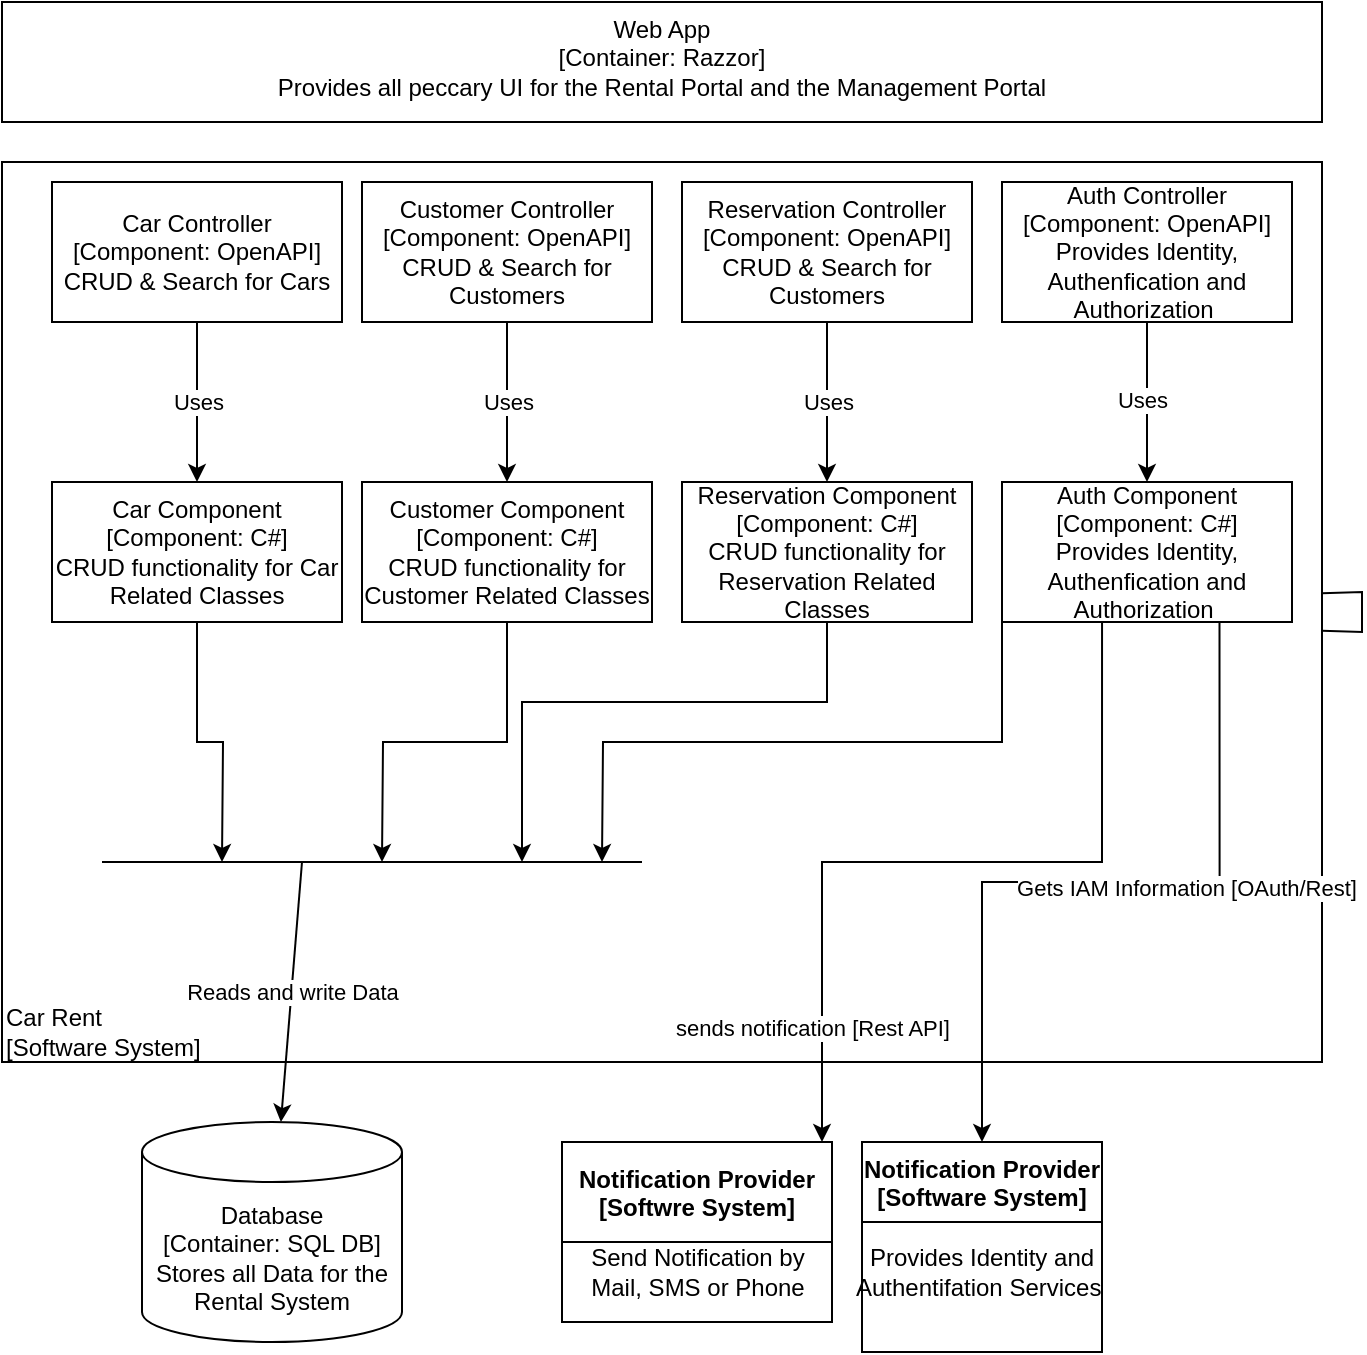 <mxfile version="20.3.0" type="github"><diagram id="8CPqfHhHUvQ159KA6zUy" name="Seite-1"><mxGraphModel dx="1296" dy="1650" grid="1" gridSize="10" guides="1" tooltips="1" connect="1" arrows="1" fold="1" page="1" pageScale="1" pageWidth="827" pageHeight="1169" math="0" shadow="0"><root><mxCell id="0"/><mxCell id="1" parent="0"/><mxCell id="TTw7TrBOl0EUvStgv37W-1" value="" style="rounded=0;whiteSpace=wrap;html=1;" parent="1" vertex="1"><mxGeometry x="80" y="190" width="660" height="450" as="geometry"/></mxCell><mxCell id="TTw7TrBOl0EUvStgv37W-16" style="edgeStyle=orthogonalEdgeStyle;rounded=0;orthogonalLoop=1;jettySize=auto;html=1;exitX=0.75;exitY=1;exitDx=0;exitDy=0;" parent="1" source="vyyehFut1DyqWIvWXy4r-9" target="TTw7TrBOl0EUvStgv37W-13" edge="1"><mxGeometry relative="1" as="geometry"><mxPoint x="540" y="530" as="sourcePoint"/></mxGeometry></mxCell><mxCell id="TTw7TrBOl0EUvStgv37W-18" value="Gets IAM Information [OAuth/Rest]" style="edgeLabel;html=1;align=center;verticalAlign=middle;resizable=0;points=[];" parent="TTw7TrBOl0EUvStgv37W-16" vertex="1" connectable="0"><mxGeometry x="-0.221" y="3" relative="1" as="geometry"><mxPoint as="offset"/></mxGeometry></mxCell><mxCell id="TTw7TrBOl0EUvStgv37W-17" value="sends notification [Rest API]" style="edgeStyle=orthogonalEdgeStyle;rounded=0;orthogonalLoop=1;jettySize=auto;html=1;exitX=0.345;exitY=1;exitDx=0;exitDy=0;exitPerimeter=0;" parent="1" source="vyyehFut1DyqWIvWXy4r-9" target="TTw7TrBOl0EUvStgv37W-11" edge="1"><mxGeometry x="0.718" y="-5" relative="1" as="geometry"><Array as="points"><mxPoint x="630" y="540"/><mxPoint x="490" y="540"/></Array><mxPoint as="offset"/><mxPoint x="482" y="530" as="sourcePoint"/></mxGeometry></mxCell><mxCell id="TTw7TrBOl0EUvStgv37W-11" value="Notification Provider&#10;[Softwre System]" style="swimlane;startSize=50;" parent="1" vertex="1"><mxGeometry x="360" y="680" width="135" height="90" as="geometry"/></mxCell><mxCell id="TTw7TrBOl0EUvStgv37W-12" value="Send Notification by Mail, SMS or Phone" style="text;html=1;strokeColor=none;fillColor=none;align=center;verticalAlign=middle;whiteSpace=wrap;rounded=0;" parent="TTw7TrBOl0EUvStgv37W-11" vertex="1"><mxGeometry x="12.5" y="30" width="110" height="70" as="geometry"/></mxCell><mxCell id="TTw7TrBOl0EUvStgv37W-13" value="Notification Provider &#10;[Software System]" style="swimlane;startSize=40;" parent="1" vertex="1"><mxGeometry x="510" y="680" width="120" height="105" as="geometry"/></mxCell><mxCell id="TTw7TrBOl0EUvStgv37W-14" value="Provides Identity and Authentifation&amp;nbsp;Services&amp;nbsp;" style="text;html=1;strokeColor=none;fillColor=none;align=center;verticalAlign=middle;whiteSpace=wrap;rounded=0;" parent="TTw7TrBOl0EUvStgv37W-13" vertex="1"><mxGeometry y="25" width="120" height="80" as="geometry"/></mxCell><mxCell id="lylFBPp8RukaKnLzk_j2-1" value="Car Rent &lt;br&gt;[Software System]" style="text;html=1;strokeColor=none;fillColor=none;align=left;verticalAlign=middle;whiteSpace=wrap;rounded=0;" parent="1" vertex="1"><mxGeometry x="80" y="610" width="130" height="30" as="geometry"/></mxCell><mxCell id="QnzB0JdY3iR67IemKKFD-4" value="Web App&lt;br&gt;[Container: Razzor]&lt;br&gt;Provides all peccary UI for the Rental Portal and the Management Portal" style="rounded=0;whiteSpace=wrap;html=1;verticalAlign=top;" parent="1" vertex="1"><mxGeometry x="80" y="110" width="660" height="60" as="geometry"/></mxCell><mxCell id="QnzB0JdY3iR67IemKKFD-5" value="Database&lt;br&gt;[Container: SQL DB]&lt;br&gt;Stores all Data for the Rental System" style="shape=cylinder3;whiteSpace=wrap;html=1;boundedLbl=1;backgroundOutline=1;size=15;" parent="1" vertex="1"><mxGeometry x="150" y="670" width="130" height="110" as="geometry"/></mxCell><mxCell id="vyyehFut1DyqWIvWXy4r-14" value="&lt;span style=&quot;caret-color: rgb(0, 0, 0); color: rgb(0, 0, 0); font-family: Helvetica; font-size: 11px; font-style: normal; font-variant-caps: normal; font-weight: normal; letter-spacing: normal; text-align: center; text-indent: 0px; text-transform: none; word-spacing: 0px; -webkit-text-stroke-width: 0px; background-color: rgb(255, 255, 255); text-decoration: none; float: none; display: inline !important;&quot;&gt;Uses&lt;/span&gt;" style="edgeStyle=orthogonalEdgeStyle;rounded=0;orthogonalLoop=1;jettySize=auto;html=1;exitX=0.5;exitY=1;exitDx=0;exitDy=0;entryX=0.5;entryY=0;entryDx=0;entryDy=0;" edge="1" parent="1" source="vyyehFut1DyqWIvWXy4r-1" target="vyyehFut1DyqWIvWXy4r-6"><mxGeometry relative="1" as="geometry"/></mxCell><mxCell id="vyyehFut1DyqWIvWXy4r-1" value="Car Controller&lt;br&gt;[Component: OpenAPI]&lt;br&gt;CRUD &amp;amp; Search for Cars" style="whiteSpace=wrap;html=1;" vertex="1" parent="1"><mxGeometry x="105" y="200" width="145" height="70" as="geometry"/></mxCell><mxCell id="vyyehFut1DyqWIvWXy4r-13" value="&lt;span style=&quot;caret-color: rgb(0, 0, 0); color: rgb(0, 0, 0); font-family: Helvetica; font-size: 11px; font-style: normal; font-variant-caps: normal; font-weight: normal; letter-spacing: normal; text-align: center; text-indent: 0px; text-transform: none; word-spacing: 0px; -webkit-text-stroke-width: 0px; background-color: rgb(255, 255, 255); text-decoration: none; float: none; display: inline !important;&quot;&gt;Uses&lt;/span&gt;" style="edgeStyle=orthogonalEdgeStyle;rounded=0;orthogonalLoop=1;jettySize=auto;html=1;exitX=0.5;exitY=1;exitDx=0;exitDy=0;" edge="1" parent="1" source="vyyehFut1DyqWIvWXy4r-2" target="vyyehFut1DyqWIvWXy4r-7"><mxGeometry relative="1" as="geometry"/></mxCell><mxCell id="vyyehFut1DyqWIvWXy4r-2" value="Customer Controller&lt;br&gt;[Component: OpenAPI]&lt;br&gt;CRUD &amp;amp; Search for Customers" style="whiteSpace=wrap;html=1;" vertex="1" parent="1"><mxGeometry x="260" y="200" width="145" height="70" as="geometry"/></mxCell><mxCell id="vyyehFut1DyqWIvWXy4r-12" value="&lt;span style=&quot;caret-color: rgb(0, 0, 0); color: rgb(0, 0, 0); font-family: Helvetica; font-size: 11px; font-style: normal; font-variant-caps: normal; font-weight: normal; letter-spacing: normal; text-align: center; text-indent: 0px; text-transform: none; word-spacing: 0px; -webkit-text-stroke-width: 0px; background-color: rgb(255, 255, 255); text-decoration: none; float: none; display: inline !important;&quot;&gt;Uses&lt;/span&gt;" style="edgeStyle=orthogonalEdgeStyle;rounded=0;orthogonalLoop=1;jettySize=auto;html=1;exitX=0.5;exitY=1;exitDx=0;exitDy=0;entryX=0.5;entryY=0;entryDx=0;entryDy=0;" edge="1" parent="1" source="vyyehFut1DyqWIvWXy4r-3" target="vyyehFut1DyqWIvWXy4r-8"><mxGeometry relative="1" as="geometry"/></mxCell><mxCell id="vyyehFut1DyqWIvWXy4r-3" value="Reservation Controller&lt;br&gt;[Component: OpenAPI]&lt;br&gt;CRUD &amp;amp; Search for Customers" style="whiteSpace=wrap;html=1;" vertex="1" parent="1"><mxGeometry x="420" y="200" width="145" height="70" as="geometry"/></mxCell><mxCell id="vyyehFut1DyqWIvWXy4r-10" style="edgeStyle=orthogonalEdgeStyle;rounded=0;orthogonalLoop=1;jettySize=auto;html=1;exitX=0.5;exitY=1;exitDx=0;exitDy=0;" edge="1" parent="1" source="vyyehFut1DyqWIvWXy4r-4" target="vyyehFut1DyqWIvWXy4r-9"><mxGeometry relative="1" as="geometry"/></mxCell><mxCell id="vyyehFut1DyqWIvWXy4r-11" value="Uses" style="edgeLabel;html=1;align=center;verticalAlign=middle;resizable=0;points=[];" vertex="1" connectable="0" parent="vyyehFut1DyqWIvWXy4r-10"><mxGeometry x="-0.025" y="-3" relative="1" as="geometry"><mxPoint as="offset"/></mxGeometry></mxCell><mxCell id="vyyehFut1DyqWIvWXy4r-4" value="Auth Controller&lt;br&gt;[Component: OpenAPI]&lt;br&gt;Provides Identity, Authenfication and Authorization&amp;nbsp;" style="whiteSpace=wrap;html=1;" vertex="1" parent="1"><mxGeometry x="580" y="200" width="145" height="70" as="geometry"/></mxCell><mxCell id="vyyehFut1DyqWIvWXy4r-17" style="edgeStyle=orthogonalEdgeStyle;rounded=0;orthogonalLoop=1;jettySize=auto;html=1;exitX=0.5;exitY=1;exitDx=0;exitDy=0;" edge="1" parent="1" source="vyyehFut1DyqWIvWXy4r-6"><mxGeometry relative="1" as="geometry"><mxPoint x="190" y="540" as="targetPoint"/></mxGeometry></mxCell><mxCell id="vyyehFut1DyqWIvWXy4r-6" value="Car Component&lt;br&gt;[Component:&amp;nbsp;C#]&lt;br&gt;CRUD functionality for Car Related Classes" style="whiteSpace=wrap;html=1;" vertex="1" parent="1"><mxGeometry x="105" y="350" width="145" height="70" as="geometry"/></mxCell><mxCell id="vyyehFut1DyqWIvWXy4r-18" style="edgeStyle=orthogonalEdgeStyle;rounded=0;orthogonalLoop=1;jettySize=auto;html=1;exitX=0.5;exitY=1;exitDx=0;exitDy=0;" edge="1" parent="1" source="vyyehFut1DyqWIvWXy4r-7"><mxGeometry relative="1" as="geometry"><mxPoint x="270" y="540" as="targetPoint"/></mxGeometry></mxCell><mxCell id="vyyehFut1DyqWIvWXy4r-7" value="Customer&amp;nbsp;Component&lt;br&gt;[Component:&amp;nbsp;C#]&lt;br&gt;CRUD functionality for Customer Related Classes" style="whiteSpace=wrap;html=1;" vertex="1" parent="1"><mxGeometry x="260" y="350" width="145" height="70" as="geometry"/></mxCell><mxCell id="vyyehFut1DyqWIvWXy4r-19" style="edgeStyle=orthogonalEdgeStyle;rounded=0;orthogonalLoop=1;jettySize=auto;html=1;exitX=0.5;exitY=1;exitDx=0;exitDy=0;" edge="1" parent="1" source="vyyehFut1DyqWIvWXy4r-8"><mxGeometry relative="1" as="geometry"><mxPoint x="340" y="540" as="targetPoint"/><Array as="points"><mxPoint x="493" y="460"/><mxPoint x="340" y="460"/></Array></mxGeometry></mxCell><mxCell id="vyyehFut1DyqWIvWXy4r-8" value="Reservation&amp;nbsp;Component&lt;br&gt;[Component:&amp;nbsp;C#]&lt;br&gt;CRUD functionality for Reservation Related Classes" style="whiteSpace=wrap;html=1;" vertex="1" parent="1"><mxGeometry x="420" y="350" width="145" height="70" as="geometry"/></mxCell><mxCell id="vyyehFut1DyqWIvWXy4r-20" style="edgeStyle=orthogonalEdgeStyle;rounded=0;orthogonalLoop=1;jettySize=auto;html=1;exitX=0;exitY=1;exitDx=0;exitDy=0;" edge="1" parent="1" source="vyyehFut1DyqWIvWXy4r-9"><mxGeometry relative="1" as="geometry"><mxPoint x="380" y="540" as="targetPoint"/></mxGeometry></mxCell><mxCell id="vyyehFut1DyqWIvWXy4r-9" value="Auth&amp;nbsp;Component&lt;br&gt;[Component: C#]&lt;br&gt;Provides Identity, Authenfication and Authorization&amp;nbsp;" style="whiteSpace=wrap;html=1;" vertex="1" parent="1"><mxGeometry x="580" y="350" width="145" height="70" as="geometry"/></mxCell><mxCell id="vyyehFut1DyqWIvWXy4r-15" value="" style="endArrow=none;html=1;rounded=0;" edge="1" parent="1" source="TTw7TrBOl0EUvStgv37W-1" target="TTw7TrBOl0EUvStgv37W-1"><mxGeometry width="50" height="50" relative="1" as="geometry"><mxPoint x="220" y="560" as="sourcePoint"/><mxPoint x="270" y="510" as="targetPoint"/></mxGeometry></mxCell><mxCell id="vyyehFut1DyqWIvWXy4r-16" value="" style="endArrow=none;html=1;rounded=0;" edge="1" parent="1"><mxGeometry width="50" height="50" relative="1" as="geometry"><mxPoint x="130" y="540" as="sourcePoint"/><mxPoint x="400" y="540" as="targetPoint"/></mxGeometry></mxCell><mxCell id="vyyehFut1DyqWIvWXy4r-21" value="Reads and write Data" style="endArrow=classic;html=1;rounded=0;" edge="1" parent="1" target="QnzB0JdY3iR67IemKKFD-5"><mxGeometry width="50" height="50" relative="1" as="geometry"><mxPoint x="230" y="540" as="sourcePoint"/><mxPoint x="270" y="510" as="targetPoint"/></mxGeometry></mxCell></root></mxGraphModel></diagram></mxfile>